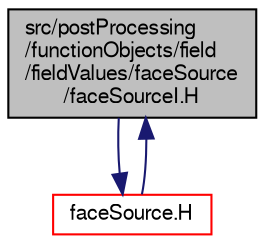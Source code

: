 digraph "src/postProcessing/functionObjects/field/fieldValues/faceSource/faceSourceI.H"
{
  bgcolor="transparent";
  edge [fontname="FreeSans",fontsize="10",labelfontname="FreeSans",labelfontsize="10"];
  node [fontname="FreeSans",fontsize="10",shape=record];
  Node0 [label="src/postProcessing\l/functionObjects/field\l/fieldValues/faceSource\l/faceSourceI.H",height=0.2,width=0.4,color="black", fillcolor="grey75", style="filled", fontcolor="black"];
  Node0 -> Node1 [color="midnightblue",fontsize="10",style="solid",fontname="FreeSans"];
  Node1 [label="faceSource.H",height=0.2,width=0.4,color="red",URL="$a13292.html"];
  Node1 -> Node0 [color="midnightblue",fontsize="10",style="solid",fontname="FreeSans"];
}
